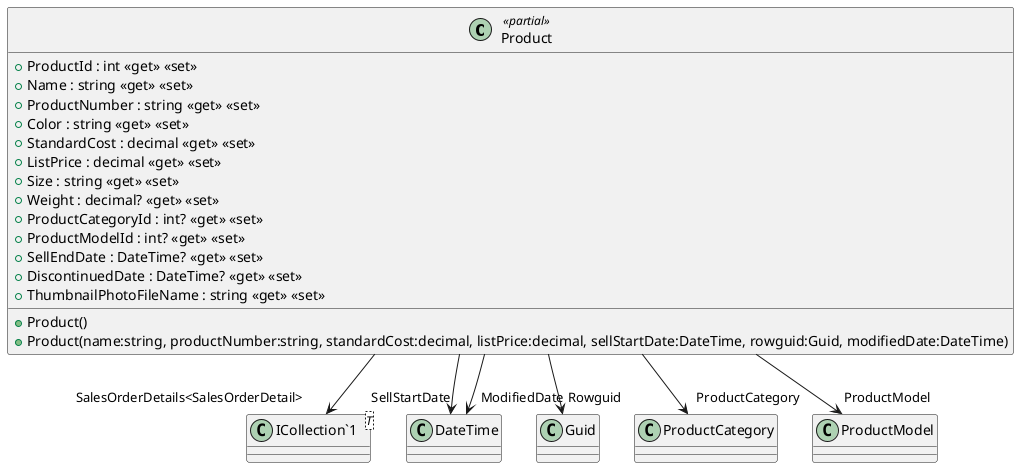 @startuml
class Product <<partial>> {
    + Product()
    + Product(name:string, productNumber:string, standardCost:decimal, listPrice:decimal, sellStartDate:DateTime, rowguid:Guid, modifiedDate:DateTime)
    + ProductId : int <<get>> <<set>>
    + Name : string <<get>> <<set>>
    + ProductNumber : string <<get>> <<set>>
    + Color : string <<get>> <<set>>
    + StandardCost : decimal <<get>> <<set>>
    + ListPrice : decimal <<get>> <<set>>
    + Size : string <<get>> <<set>>
    + Weight : decimal? <<get>> <<set>>
    + ProductCategoryId : int? <<get>> <<set>>
    + ProductModelId : int? <<get>> <<set>>
    + SellEndDate : DateTime? <<get>> <<set>>
    + DiscontinuedDate : DateTime? <<get>> <<set>>
    + ThumbnailPhotoFileName : string <<get>> <<set>>
}
class "ICollection`1"<T> {
}
Product --> "SellStartDate" DateTime
Product --> "Rowguid" Guid
Product --> "ModifiedDate" DateTime
Product --> "ProductCategory" ProductCategory
Product --> "ProductModel" ProductModel
Product --> "SalesOrderDetails<SalesOrderDetail>" "ICollection`1"
@enduml
